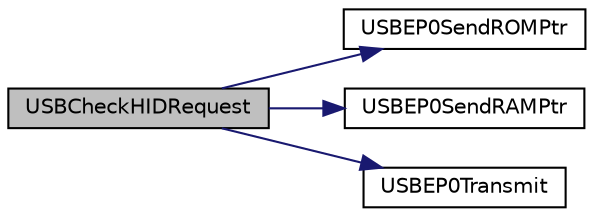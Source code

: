 digraph "USBCheckHIDRequest"
{
  edge [fontname="Helvetica",fontsize="10",labelfontname="Helvetica",labelfontsize="10"];
  node [fontname="Helvetica",fontsize="10",shape=record];
  rankdir="LR";
  Node1 [label="USBCheckHIDRequest",height=0.2,width=0.4,color="black", fillcolor="grey75", style="filled", fontcolor="black"];
  Node1 -> Node2 [color="midnightblue",fontsize="10",style="solid",fontname="Helvetica"];
  Node2 [label="USBEP0SendROMPtr",height=0.2,width=0.4,color="black", fillcolor="white", style="filled",URL="$usb__device_8h.html#a107f7a02f53ddc894daa2d3ef3aae555"];
  Node1 -> Node3 [color="midnightblue",fontsize="10",style="solid",fontname="Helvetica"];
  Node3 [label="USBEP0SendRAMPtr",height=0.2,width=0.4,color="black", fillcolor="white", style="filled",URL="$usb__device_8h.html#a47d083d5d5892ec3b6390e80d50d3483"];
  Node1 -> Node4 [color="midnightblue",fontsize="10",style="solid",fontname="Helvetica"];
  Node4 [label="USBEP0Transmit",height=0.2,width=0.4,color="black", fillcolor="white", style="filled",URL="$usb__device_8h.html#a0617cd76733a8273bd03f1cd071afeab"];
}
